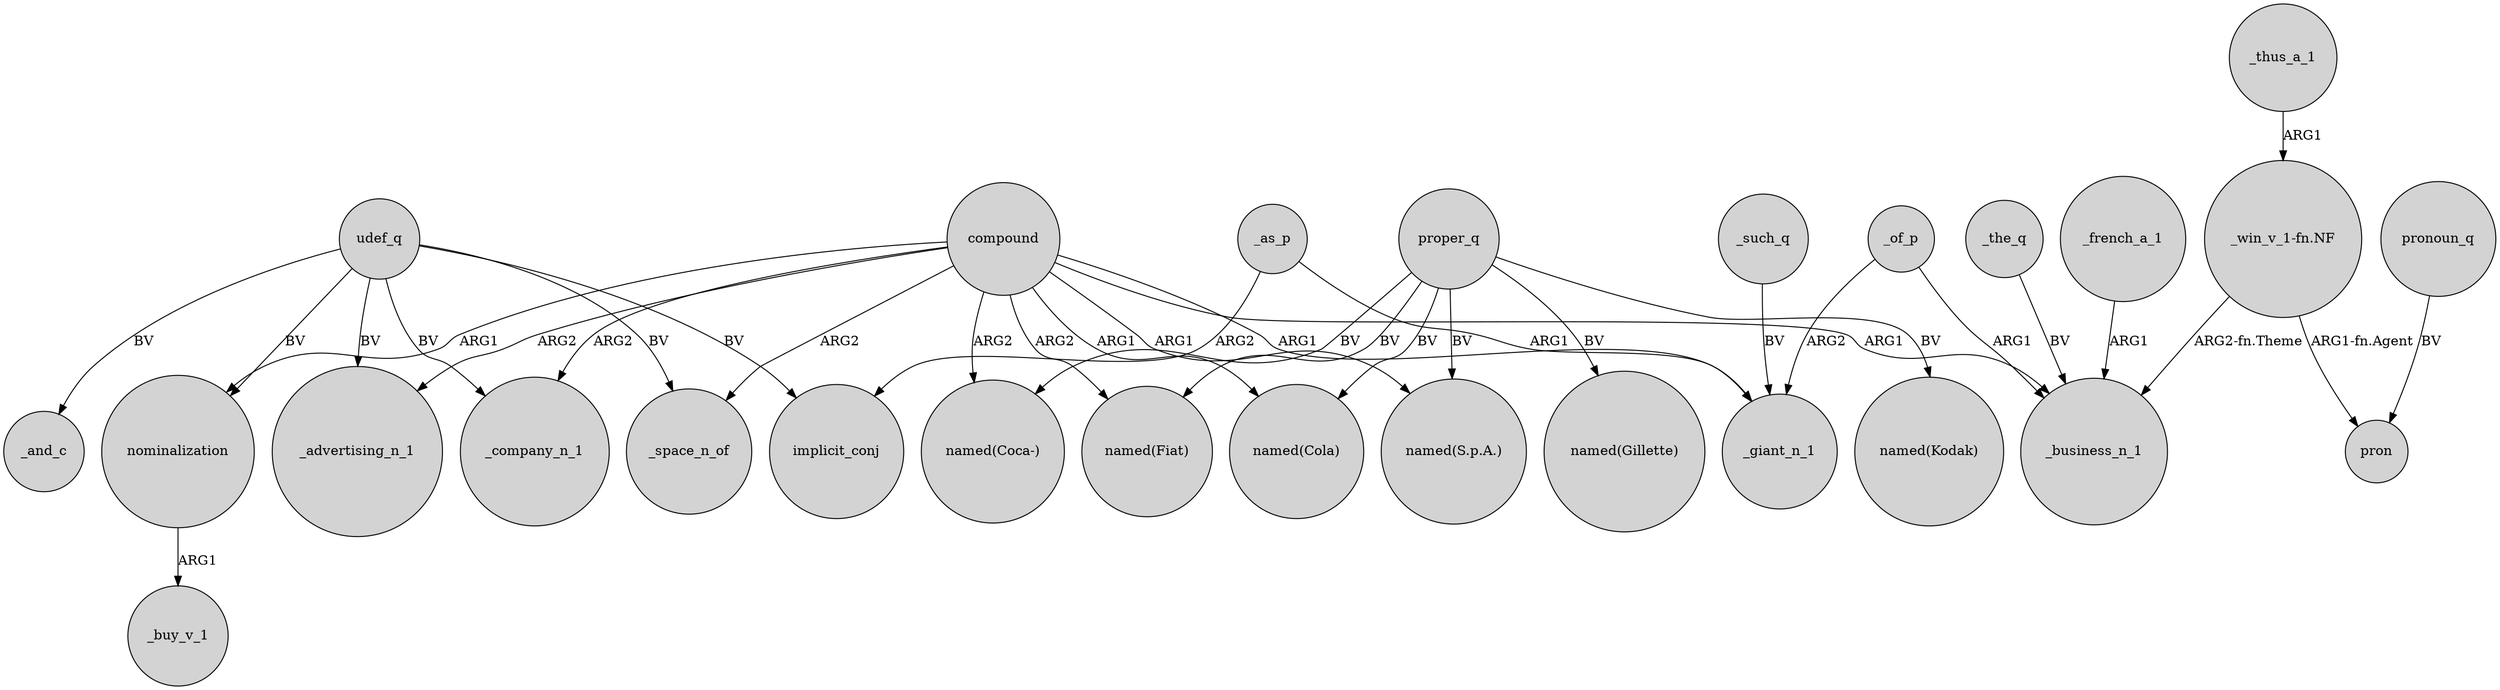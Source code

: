 digraph {
	node [shape=circle style=filled]
	_the_q -> _business_n_1 [label=BV]
	proper_q -> "named(Gillette)" [label=BV]
	compound -> _giant_n_1 [label=ARG1]
	proper_q -> "named(Coca-)" [label=BV]
	_as_p -> _giant_n_1 [label=ARG1]
	_thus_a_1 -> "_win_v_1-fn.NF" [label=ARG1]
	compound -> _company_n_1 [label=ARG2]
	_of_p -> _business_n_1 [label=ARG1]
	compound -> _space_n_of [label=ARG2]
	nominalization -> _buy_v_1 [label=ARG1]
	compound -> "named(S.p.A.)" [label=ARG1]
	udef_q -> implicit_conj [label=BV]
	compound -> "named(Coca-)" [label=ARG2]
	udef_q -> _advertising_n_1 [label=BV]
	proper_q -> "named(Kodak)" [label=BV]
	pronoun_q -> pron [label=BV]
	_french_a_1 -> _business_n_1 [label=ARG1]
	udef_q -> _space_n_of [label=BV]
	_such_q -> _giant_n_1 [label=BV]
	proper_q -> "named(Cola)" [label=BV]
	compound -> "named(Cola)" [label=ARG1]
	compound -> _business_n_1 [label=ARG1]
	compound -> _advertising_n_1 [label=ARG2]
	udef_q -> nominalization [label=BV]
	_of_p -> _giant_n_1 [label=ARG2]
	proper_q -> "named(S.p.A.)" [label=BV]
	_as_p -> implicit_conj [label=ARG2]
	proper_q -> "named(Fiat)" [label=BV]
	"_win_v_1-fn.NF" -> pron [label="ARG1-fn.Agent"]
	"_win_v_1-fn.NF" -> _business_n_1 [label="ARG2-fn.Theme"]
	udef_q -> _and_c [label=BV]
	compound -> "named(Fiat)" [label=ARG2]
	compound -> nominalization [label=ARG1]
	udef_q -> _company_n_1 [label=BV]
}
